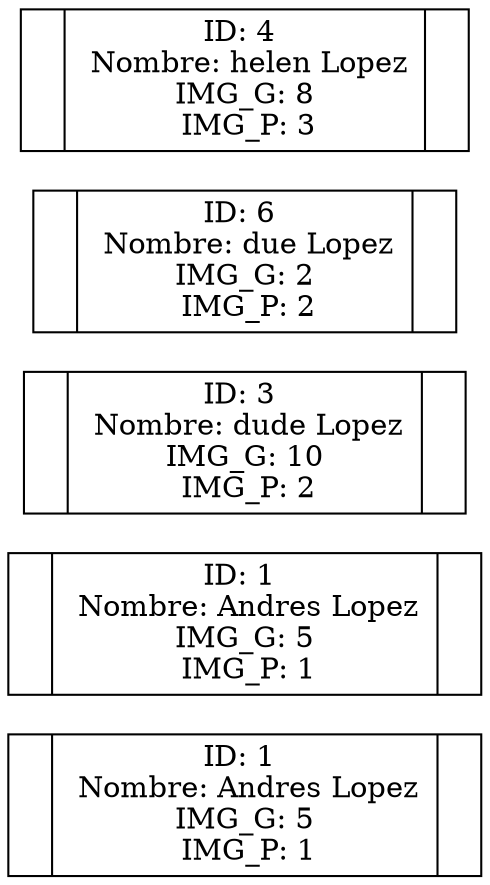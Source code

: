  digraph G {
   node [shape=record];
   rankdir=TB
 "nodo    0"[label="{ |{ID:            1 \n Nombre: Andres Lopez\n IMG_G:            5 \n IMG_P:            1 }| }", fillcolor=white, style=filled];
 "nodo    1"[label="{ |{ID:            1 \n Nombre: Andres Lopez\n IMG_G:            5 \n IMG_P:            1 }| }", fillcolor=white, style=filled];
 "nodo    2"[label="{ |{ID:            3 \n Nombre: dude Lopez\n IMG_G:           10 \n IMG_P:            2 }| }", fillcolor=white, style=filled];
 "nodo    3"[label="{ |{ID:            6 \n Nombre: due Lopez\n IMG_G:            2 \n IMG_P:            2 }| }", fillcolor=white, style=filled];
 "nodo    4"[label="{ |{ID:            4 \n Nombre: helen Lopez\n IMG_G:            8 \n IMG_P:            3 }| }", fillcolor=white, style=filled];
 
 rankdir = LR
 }
